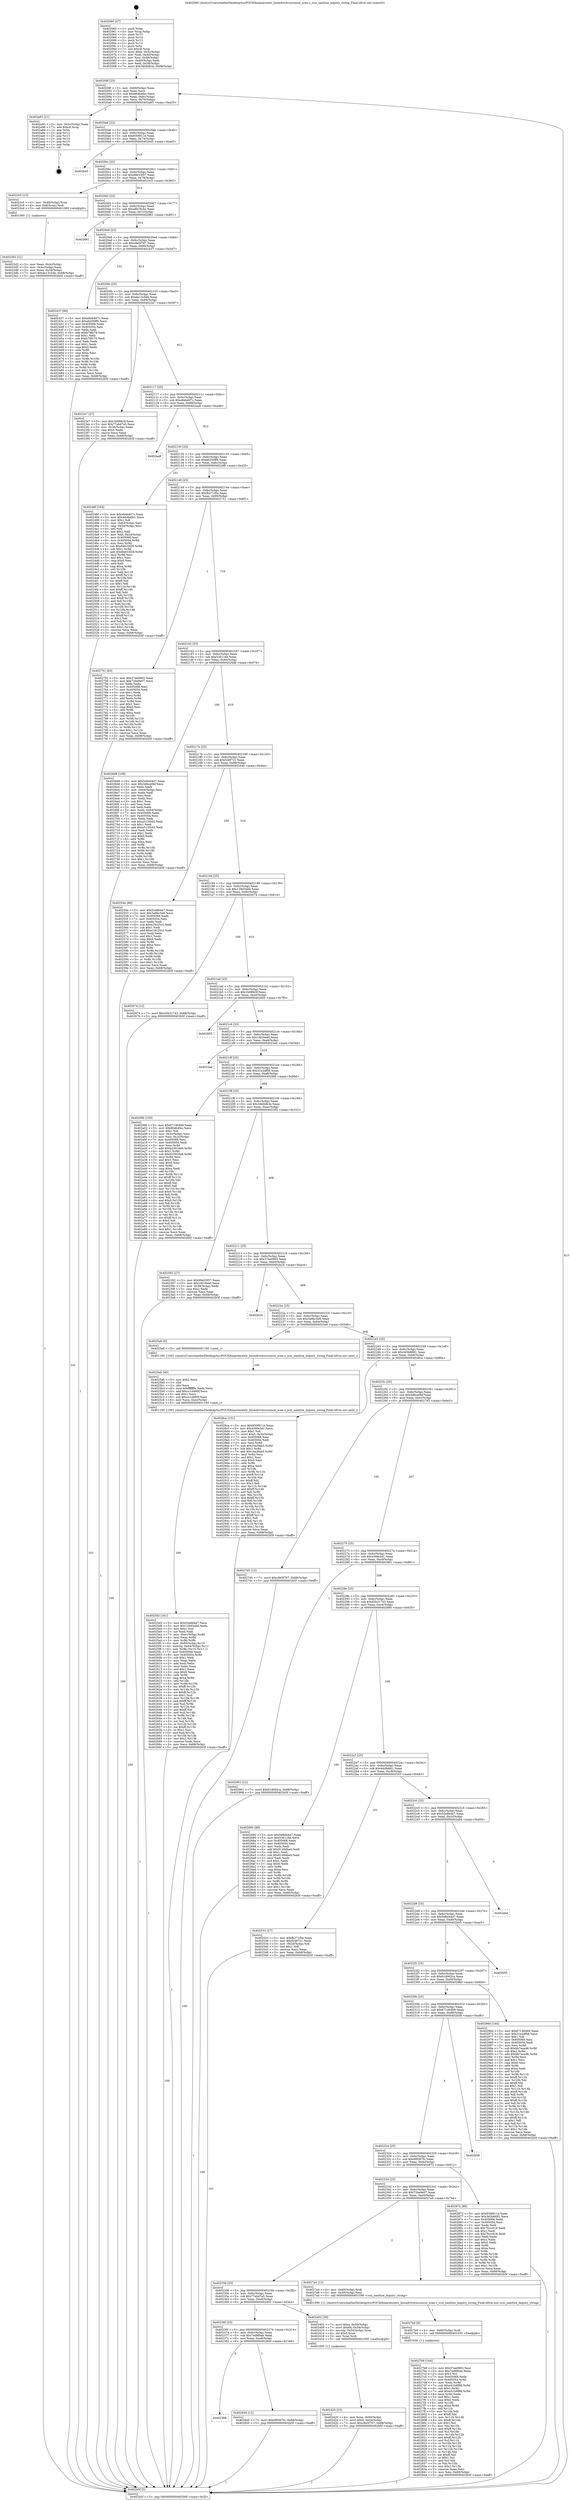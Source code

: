 digraph "0x402060" {
  label = "0x402060 (/mnt/c/Users/mathe/Desktop/tcc/POCII/binaries/extr_linuxdriversscsiscsi_scan.c_scsi_sanitize_inquiry_string_Final-ollvm.out::main(0))"
  labelloc = "t"
  node[shape=record]

  Entry [label="",width=0.3,height=0.3,shape=circle,fillcolor=black,style=filled]
  "0x40208f" [label="{
     0x40208f [23]\l
     | [instrs]\l
     &nbsp;&nbsp;0x40208f \<+3\>: mov -0x68(%rbp),%eax\l
     &nbsp;&nbsp;0x402092 \<+2\>: mov %eax,%ecx\l
     &nbsp;&nbsp;0x402094 \<+6\>: sub $0x864b4fec,%ecx\l
     &nbsp;&nbsp;0x40209a \<+3\>: mov %eax,-0x6c(%rbp)\l
     &nbsp;&nbsp;0x40209d \<+3\>: mov %ecx,-0x70(%rbp)\l
     &nbsp;&nbsp;0x4020a0 \<+6\>: je 0000000000402a93 \<main+0xa33\>\l
  }"]
  "0x402a93" [label="{
     0x402a93 [21]\l
     | [instrs]\l
     &nbsp;&nbsp;0x402a93 \<+3\>: mov -0x2c(%rbp),%eax\l
     &nbsp;&nbsp;0x402a96 \<+7\>: add $0xc8,%rsp\l
     &nbsp;&nbsp;0x402a9d \<+1\>: pop %rbx\l
     &nbsp;&nbsp;0x402a9e \<+2\>: pop %r12\l
     &nbsp;&nbsp;0x402aa0 \<+2\>: pop %r13\l
     &nbsp;&nbsp;0x402aa2 \<+2\>: pop %r14\l
     &nbsp;&nbsp;0x402aa4 \<+2\>: pop %r15\l
     &nbsp;&nbsp;0x402aa6 \<+1\>: pop %rbp\l
     &nbsp;&nbsp;0x402aa7 \<+1\>: ret\l
  }"]
  "0x4020a6" [label="{
     0x4020a6 [22]\l
     | [instrs]\l
     &nbsp;&nbsp;0x4020a6 \<+5\>: jmp 00000000004020ab \<main+0x4b\>\l
     &nbsp;&nbsp;0x4020ab \<+3\>: mov -0x6c(%rbp),%eax\l
     &nbsp;&nbsp;0x4020ae \<+5\>: sub $0x930f911e,%eax\l
     &nbsp;&nbsp;0x4020b3 \<+3\>: mov %eax,-0x74(%rbp)\l
     &nbsp;&nbsp;0x4020b6 \<+6\>: je 0000000000402b45 \<main+0xae5\>\l
  }"]
  Exit [label="",width=0.3,height=0.3,shape=circle,fillcolor=black,style=filled,peripheries=2]
  "0x402b45" [label="{
     0x402b45\l
  }", style=dashed]
  "0x4020bc" [label="{
     0x4020bc [22]\l
     | [instrs]\l
     &nbsp;&nbsp;0x4020bc \<+5\>: jmp 00000000004020c1 \<main+0x61\>\l
     &nbsp;&nbsp;0x4020c1 \<+3\>: mov -0x6c(%rbp),%eax\l
     &nbsp;&nbsp;0x4020c4 \<+5\>: sub $0x99e53f37,%eax\l
     &nbsp;&nbsp;0x4020c9 \<+3\>: mov %eax,-0x78(%rbp)\l
     &nbsp;&nbsp;0x4020cc \<+6\>: je 00000000004023c5 \<main+0x365\>\l
  }"]
  "0x402388" [label="{
     0x402388\l
  }", style=dashed]
  "0x4023c5" [label="{
     0x4023c5 [13]\l
     | [instrs]\l
     &nbsp;&nbsp;0x4023c5 \<+4\>: mov -0x48(%rbp),%rax\l
     &nbsp;&nbsp;0x4023c9 \<+4\>: mov 0x8(%rax),%rdi\l
     &nbsp;&nbsp;0x4023cd \<+5\>: call 0000000000401060 \<atoi@plt\>\l
     | [calls]\l
     &nbsp;&nbsp;0x401060 \{1\} (unknown)\l
  }"]
  "0x4020d2" [label="{
     0x4020d2 [22]\l
     | [instrs]\l
     &nbsp;&nbsp;0x4020d2 \<+5\>: jmp 00000000004020d7 \<main+0x77\>\l
     &nbsp;&nbsp;0x4020d7 \<+3\>: mov -0x6c(%rbp),%eax\l
     &nbsp;&nbsp;0x4020da \<+5\>: sub $0xa8b76cbc,%eax\l
     &nbsp;&nbsp;0x4020df \<+3\>: mov %eax,-0x7c(%rbp)\l
     &nbsp;&nbsp;0x4020e2 \<+6\>: je 0000000000402861 \<main+0x801\>\l
  }"]
  "0x402849" [label="{
     0x402849 [12]\l
     | [instrs]\l
     &nbsp;&nbsp;0x402849 \<+7\>: movl $0x6f9367fc,-0x68(%rbp)\l
     &nbsp;&nbsp;0x402850 \<+5\>: jmp 0000000000402b5f \<main+0xaff\>\l
  }"]
  "0x402861" [label="{
     0x402861\l
  }", style=dashed]
  "0x4020e8" [label="{
     0x4020e8 [22]\l
     | [instrs]\l
     &nbsp;&nbsp;0x4020e8 \<+5\>: jmp 00000000004020ed \<main+0x8d\>\l
     &nbsp;&nbsp;0x4020ed \<+3\>: mov -0x6c(%rbp),%eax\l
     &nbsp;&nbsp;0x4020f0 \<+5\>: sub $0xc8e5f767,%eax\l
     &nbsp;&nbsp;0x4020f5 \<+3\>: mov %eax,-0x80(%rbp)\l
     &nbsp;&nbsp;0x4020f8 \<+6\>: je 0000000000402437 \<main+0x3d7\>\l
  }"]
  "0x4027b9" [label="{
     0x4027b9 [144]\l
     | [instrs]\l
     &nbsp;&nbsp;0x4027b9 \<+5\>: mov $0x37ee0893,%esi\l
     &nbsp;&nbsp;0x4027be \<+5\>: mov $0x7ed8f0ab,%eax\l
     &nbsp;&nbsp;0x4027c3 \<+2\>: mov $0x1,%cl\l
     &nbsp;&nbsp;0x4027c5 \<+7\>: mov 0x405068,%edx\l
     &nbsp;&nbsp;0x4027cc \<+8\>: mov 0x405054,%r8d\l
     &nbsp;&nbsp;0x4027d4 \<+3\>: mov %edx,%r9d\l
     &nbsp;&nbsp;0x4027d7 \<+7\>: sub $0xe51b8f98,%r9d\l
     &nbsp;&nbsp;0x4027de \<+4\>: sub $0x1,%r9d\l
     &nbsp;&nbsp;0x4027e2 \<+7\>: add $0xe51b8f98,%r9d\l
     &nbsp;&nbsp;0x4027e9 \<+4\>: imul %r9d,%edx\l
     &nbsp;&nbsp;0x4027ed \<+3\>: and $0x1,%edx\l
     &nbsp;&nbsp;0x4027f0 \<+3\>: cmp $0x0,%edx\l
     &nbsp;&nbsp;0x4027f3 \<+4\>: sete %r10b\l
     &nbsp;&nbsp;0x4027f7 \<+4\>: cmp $0xa,%r8d\l
     &nbsp;&nbsp;0x4027fb \<+4\>: setl %r11b\l
     &nbsp;&nbsp;0x4027ff \<+3\>: mov %r10b,%bl\l
     &nbsp;&nbsp;0x402802 \<+3\>: xor $0xff,%bl\l
     &nbsp;&nbsp;0x402805 \<+3\>: mov %r11b,%r14b\l
     &nbsp;&nbsp;0x402808 \<+4\>: xor $0xff,%r14b\l
     &nbsp;&nbsp;0x40280c \<+3\>: xor $0x1,%cl\l
     &nbsp;&nbsp;0x40280f \<+3\>: mov %bl,%r15b\l
     &nbsp;&nbsp;0x402812 \<+4\>: and $0xff,%r15b\l
     &nbsp;&nbsp;0x402816 \<+3\>: and %cl,%r10b\l
     &nbsp;&nbsp;0x402819 \<+3\>: mov %r14b,%r12b\l
     &nbsp;&nbsp;0x40281c \<+4\>: and $0xff,%r12b\l
     &nbsp;&nbsp;0x402820 \<+3\>: and %cl,%r11b\l
     &nbsp;&nbsp;0x402823 \<+3\>: or %r10b,%r15b\l
     &nbsp;&nbsp;0x402826 \<+3\>: or %r11b,%r12b\l
     &nbsp;&nbsp;0x402829 \<+3\>: xor %r12b,%r15b\l
     &nbsp;&nbsp;0x40282c \<+3\>: or %r14b,%bl\l
     &nbsp;&nbsp;0x40282f \<+3\>: xor $0xff,%bl\l
     &nbsp;&nbsp;0x402832 \<+3\>: or $0x1,%cl\l
     &nbsp;&nbsp;0x402835 \<+2\>: and %cl,%bl\l
     &nbsp;&nbsp;0x402837 \<+3\>: or %bl,%r15b\l
     &nbsp;&nbsp;0x40283a \<+4\>: test $0x1,%r15b\l
     &nbsp;&nbsp;0x40283e \<+3\>: cmovne %eax,%esi\l
     &nbsp;&nbsp;0x402841 \<+3\>: mov %esi,-0x68(%rbp)\l
     &nbsp;&nbsp;0x402844 \<+5\>: jmp 0000000000402b5f \<main+0xaff\>\l
  }"]
  "0x402437" [label="{
     0x402437 [88]\l
     | [instrs]\l
     &nbsp;&nbsp;0x402437 \<+5\>: mov $0xe6eb407c,%eax\l
     &nbsp;&nbsp;0x40243c \<+5\>: mov $0xeb200ff4,%ecx\l
     &nbsp;&nbsp;0x402441 \<+7\>: mov 0x405068,%edx\l
     &nbsp;&nbsp;0x402448 \<+7\>: mov 0x405054,%esi\l
     &nbsp;&nbsp;0x40244f \<+2\>: mov %edx,%edi\l
     &nbsp;&nbsp;0x402451 \<+6\>: add $0xb78fc78,%edi\l
     &nbsp;&nbsp;0x402457 \<+3\>: sub $0x1,%edi\l
     &nbsp;&nbsp;0x40245a \<+6\>: sub $0xb78fc78,%edi\l
     &nbsp;&nbsp;0x402460 \<+3\>: imul %edi,%edx\l
     &nbsp;&nbsp;0x402463 \<+3\>: and $0x1,%edx\l
     &nbsp;&nbsp;0x402466 \<+3\>: cmp $0x0,%edx\l
     &nbsp;&nbsp;0x402469 \<+4\>: sete %r8b\l
     &nbsp;&nbsp;0x40246d \<+3\>: cmp $0xa,%esi\l
     &nbsp;&nbsp;0x402470 \<+4\>: setl %r9b\l
     &nbsp;&nbsp;0x402474 \<+3\>: mov %r8b,%r10b\l
     &nbsp;&nbsp;0x402477 \<+3\>: and %r9b,%r10b\l
     &nbsp;&nbsp;0x40247a \<+3\>: xor %r9b,%r8b\l
     &nbsp;&nbsp;0x40247d \<+3\>: or %r8b,%r10b\l
     &nbsp;&nbsp;0x402480 \<+4\>: test $0x1,%r10b\l
     &nbsp;&nbsp;0x402484 \<+3\>: cmovne %ecx,%eax\l
     &nbsp;&nbsp;0x402487 \<+3\>: mov %eax,-0x68(%rbp)\l
     &nbsp;&nbsp;0x40248a \<+5\>: jmp 0000000000402b5f \<main+0xaff\>\l
  }"]
  "0x4020fe" [label="{
     0x4020fe [25]\l
     | [instrs]\l
     &nbsp;&nbsp;0x4020fe \<+5\>: jmp 0000000000402103 \<main+0xa3\>\l
     &nbsp;&nbsp;0x402103 \<+3\>: mov -0x6c(%rbp),%eax\l
     &nbsp;&nbsp;0x402106 \<+5\>: sub $0xda13c54b,%eax\l
     &nbsp;&nbsp;0x40210b \<+6\>: mov %eax,-0x84(%rbp)\l
     &nbsp;&nbsp;0x402111 \<+6\>: je 00000000004023e7 \<main+0x387\>\l
  }"]
  "0x4027b0" [label="{
     0x4027b0 [9]\l
     | [instrs]\l
     &nbsp;&nbsp;0x4027b0 \<+4\>: mov -0x60(%rbp),%rdi\l
     &nbsp;&nbsp;0x4027b4 \<+5\>: call 0000000000401030 \<free@plt\>\l
     | [calls]\l
     &nbsp;&nbsp;0x401030 \{1\} (unknown)\l
  }"]
  "0x4023e7" [label="{
     0x4023e7 [27]\l
     | [instrs]\l
     &nbsp;&nbsp;0x4023e7 \<+5\>: mov $0x1b08fe3f,%eax\l
     &nbsp;&nbsp;0x4023ec \<+5\>: mov $0x77abd7a5,%ecx\l
     &nbsp;&nbsp;0x4023f1 \<+3\>: mov -0x34(%rbp),%edx\l
     &nbsp;&nbsp;0x4023f4 \<+3\>: cmp $0x0,%edx\l
     &nbsp;&nbsp;0x4023f7 \<+3\>: cmove %ecx,%eax\l
     &nbsp;&nbsp;0x4023fa \<+3\>: mov %eax,-0x68(%rbp)\l
     &nbsp;&nbsp;0x4023fd \<+5\>: jmp 0000000000402b5f \<main+0xaff\>\l
  }"]
  "0x402117" [label="{
     0x402117 [25]\l
     | [instrs]\l
     &nbsp;&nbsp;0x402117 \<+5\>: jmp 000000000040211c \<main+0xbc\>\l
     &nbsp;&nbsp;0x40211c \<+3\>: mov -0x6c(%rbp),%eax\l
     &nbsp;&nbsp;0x40211f \<+5\>: sub $0xe6eb407c,%eax\l
     &nbsp;&nbsp;0x402124 \<+6\>: mov %eax,-0x88(%rbp)\l
     &nbsp;&nbsp;0x40212a \<+6\>: je 0000000000402aa8 \<main+0xa48\>\l
  }"]
  "0x4025d3" [label="{
     0x4025d3 [161]\l
     | [instrs]\l
     &nbsp;&nbsp;0x4025d3 \<+5\>: mov $0x52e8b4a7,%ecx\l
     &nbsp;&nbsp;0x4025d8 \<+5\>: mov $0x129d3ddd,%edx\l
     &nbsp;&nbsp;0x4025dd \<+3\>: mov $0x1,%sil\l
     &nbsp;&nbsp;0x4025e0 \<+2\>: xor %edi,%edi\l
     &nbsp;&nbsp;0x4025e2 \<+7\>: mov -0xec(%rbp),%r8d\l
     &nbsp;&nbsp;0x4025e9 \<+4\>: imul %eax,%r8d\l
     &nbsp;&nbsp;0x4025ed \<+3\>: mov %r8b,%r9b\l
     &nbsp;&nbsp;0x4025f0 \<+4\>: mov -0x60(%rbp),%r10\l
     &nbsp;&nbsp;0x4025f4 \<+4\>: movslq -0x64(%rbp),%r11\l
     &nbsp;&nbsp;0x4025f8 \<+4\>: mov %r9b,(%r10,%r11,1)\l
     &nbsp;&nbsp;0x4025fc \<+7\>: mov 0x405068,%eax\l
     &nbsp;&nbsp;0x402603 \<+8\>: mov 0x405054,%r8d\l
     &nbsp;&nbsp;0x40260b \<+3\>: sub $0x1,%edi\l
     &nbsp;&nbsp;0x40260e \<+2\>: mov %eax,%ebx\l
     &nbsp;&nbsp;0x402610 \<+2\>: add %edi,%ebx\l
     &nbsp;&nbsp;0x402612 \<+3\>: imul %ebx,%eax\l
     &nbsp;&nbsp;0x402615 \<+3\>: and $0x1,%eax\l
     &nbsp;&nbsp;0x402618 \<+3\>: cmp $0x0,%eax\l
     &nbsp;&nbsp;0x40261b \<+4\>: sete %r9b\l
     &nbsp;&nbsp;0x40261f \<+4\>: cmp $0xa,%r8d\l
     &nbsp;&nbsp;0x402623 \<+4\>: setl %r14b\l
     &nbsp;&nbsp;0x402627 \<+3\>: mov %r9b,%r15b\l
     &nbsp;&nbsp;0x40262a \<+4\>: xor $0xff,%r15b\l
     &nbsp;&nbsp;0x40262e \<+3\>: mov %r14b,%r12b\l
     &nbsp;&nbsp;0x402631 \<+4\>: xor $0xff,%r12b\l
     &nbsp;&nbsp;0x402635 \<+4\>: xor $0x1,%sil\l
     &nbsp;&nbsp;0x402639 \<+3\>: mov %r15b,%r13b\l
     &nbsp;&nbsp;0x40263c \<+4\>: and $0xff,%r13b\l
     &nbsp;&nbsp;0x402640 \<+3\>: and %sil,%r9b\l
     &nbsp;&nbsp;0x402643 \<+3\>: mov %r12b,%al\l
     &nbsp;&nbsp;0x402646 \<+2\>: and $0xff,%al\l
     &nbsp;&nbsp;0x402648 \<+3\>: and %sil,%r14b\l
     &nbsp;&nbsp;0x40264b \<+3\>: or %r9b,%r13b\l
     &nbsp;&nbsp;0x40264e \<+3\>: or %r14b,%al\l
     &nbsp;&nbsp;0x402651 \<+3\>: xor %al,%r13b\l
     &nbsp;&nbsp;0x402654 \<+3\>: or %r12b,%r15b\l
     &nbsp;&nbsp;0x402657 \<+4\>: xor $0xff,%r15b\l
     &nbsp;&nbsp;0x40265b \<+4\>: or $0x1,%sil\l
     &nbsp;&nbsp;0x40265f \<+3\>: and %sil,%r15b\l
     &nbsp;&nbsp;0x402662 \<+3\>: or %r15b,%r13b\l
     &nbsp;&nbsp;0x402665 \<+4\>: test $0x1,%r13b\l
     &nbsp;&nbsp;0x402669 \<+3\>: cmovne %edx,%ecx\l
     &nbsp;&nbsp;0x40266c \<+3\>: mov %ecx,-0x68(%rbp)\l
     &nbsp;&nbsp;0x40266f \<+5\>: jmp 0000000000402b5f \<main+0xaff\>\l
  }"]
  "0x402aa8" [label="{
     0x402aa8\l
  }", style=dashed]
  "0x402130" [label="{
     0x402130 [25]\l
     | [instrs]\l
     &nbsp;&nbsp;0x402130 \<+5\>: jmp 0000000000402135 \<main+0xd5\>\l
     &nbsp;&nbsp;0x402135 \<+3\>: mov -0x6c(%rbp),%eax\l
     &nbsp;&nbsp;0x402138 \<+5\>: sub $0xeb200ff4,%eax\l
     &nbsp;&nbsp;0x40213d \<+6\>: mov %eax,-0x8c(%rbp)\l
     &nbsp;&nbsp;0x402143 \<+6\>: je 000000000040248f \<main+0x42f\>\l
  }"]
  "0x4025ab" [label="{
     0x4025ab [40]\l
     | [instrs]\l
     &nbsp;&nbsp;0x4025ab \<+5\>: mov $0x2,%ecx\l
     &nbsp;&nbsp;0x4025b0 \<+1\>: cltd\l
     &nbsp;&nbsp;0x4025b1 \<+2\>: idiv %ecx\l
     &nbsp;&nbsp;0x4025b3 \<+6\>: imul $0xfffffffe,%edx,%ecx\l
     &nbsp;&nbsp;0x4025b9 \<+6\>: add $0xcc1d490f,%ecx\l
     &nbsp;&nbsp;0x4025bf \<+3\>: add $0x1,%ecx\l
     &nbsp;&nbsp;0x4025c2 \<+6\>: sub $0xcc1d490f,%ecx\l
     &nbsp;&nbsp;0x4025c8 \<+6\>: mov %ecx,-0xec(%rbp)\l
     &nbsp;&nbsp;0x4025ce \<+5\>: call 0000000000401160 \<next_i\>\l
     | [calls]\l
     &nbsp;&nbsp;0x401160 \{100\} (/mnt/c/Users/mathe/Desktop/tcc/POCII/binaries/extr_linuxdriversscsiscsi_scan.c_scsi_sanitize_inquiry_string_Final-ollvm.out::next_i)\l
  }"]
  "0x40248f" [label="{
     0x40248f [164]\l
     | [instrs]\l
     &nbsp;&nbsp;0x40248f \<+5\>: mov $0xe6eb407c,%eax\l
     &nbsp;&nbsp;0x402494 \<+5\>: mov $0x4dc8abb1,%ecx\l
     &nbsp;&nbsp;0x402499 \<+2\>: mov $0x1,%dl\l
     &nbsp;&nbsp;0x40249b \<+3\>: mov -0x64(%rbp),%esi\l
     &nbsp;&nbsp;0x40249e \<+3\>: cmp -0x54(%rbp),%esi\l
     &nbsp;&nbsp;0x4024a1 \<+4\>: setl %dil\l
     &nbsp;&nbsp;0x4024a5 \<+4\>: and $0x1,%dil\l
     &nbsp;&nbsp;0x4024a9 \<+4\>: mov %dil,-0x2d(%rbp)\l
     &nbsp;&nbsp;0x4024ad \<+7\>: mov 0x405068,%esi\l
     &nbsp;&nbsp;0x4024b4 \<+8\>: mov 0x405054,%r8d\l
     &nbsp;&nbsp;0x4024bc \<+3\>: mov %esi,%r9d\l
     &nbsp;&nbsp;0x4024bf \<+7\>: sub $0x84633f28,%r9d\l
     &nbsp;&nbsp;0x4024c6 \<+4\>: sub $0x1,%r9d\l
     &nbsp;&nbsp;0x4024ca \<+7\>: add $0x84633f28,%r9d\l
     &nbsp;&nbsp;0x4024d1 \<+4\>: imul %r9d,%esi\l
     &nbsp;&nbsp;0x4024d5 \<+3\>: and $0x1,%esi\l
     &nbsp;&nbsp;0x4024d8 \<+3\>: cmp $0x0,%esi\l
     &nbsp;&nbsp;0x4024db \<+4\>: sete %dil\l
     &nbsp;&nbsp;0x4024df \<+4\>: cmp $0xa,%r8d\l
     &nbsp;&nbsp;0x4024e3 \<+4\>: setl %r10b\l
     &nbsp;&nbsp;0x4024e7 \<+3\>: mov %dil,%r11b\l
     &nbsp;&nbsp;0x4024ea \<+4\>: xor $0xff,%r11b\l
     &nbsp;&nbsp;0x4024ee \<+3\>: mov %r10b,%bl\l
     &nbsp;&nbsp;0x4024f1 \<+3\>: xor $0xff,%bl\l
     &nbsp;&nbsp;0x4024f4 \<+3\>: xor $0x1,%dl\l
     &nbsp;&nbsp;0x4024f7 \<+3\>: mov %r11b,%r14b\l
     &nbsp;&nbsp;0x4024fa \<+4\>: and $0xff,%r14b\l
     &nbsp;&nbsp;0x4024fe \<+3\>: and %dl,%dil\l
     &nbsp;&nbsp;0x402501 \<+3\>: mov %bl,%r15b\l
     &nbsp;&nbsp;0x402504 \<+4\>: and $0xff,%r15b\l
     &nbsp;&nbsp;0x402508 \<+3\>: and %dl,%r10b\l
     &nbsp;&nbsp;0x40250b \<+3\>: or %dil,%r14b\l
     &nbsp;&nbsp;0x40250e \<+3\>: or %r10b,%r15b\l
     &nbsp;&nbsp;0x402511 \<+3\>: xor %r15b,%r14b\l
     &nbsp;&nbsp;0x402514 \<+3\>: or %bl,%r11b\l
     &nbsp;&nbsp;0x402517 \<+4\>: xor $0xff,%r11b\l
     &nbsp;&nbsp;0x40251b \<+3\>: or $0x1,%dl\l
     &nbsp;&nbsp;0x40251e \<+3\>: and %dl,%r11b\l
     &nbsp;&nbsp;0x402521 \<+3\>: or %r11b,%r14b\l
     &nbsp;&nbsp;0x402524 \<+4\>: test $0x1,%r14b\l
     &nbsp;&nbsp;0x402528 \<+3\>: cmovne %ecx,%eax\l
     &nbsp;&nbsp;0x40252b \<+3\>: mov %eax,-0x68(%rbp)\l
     &nbsp;&nbsp;0x40252e \<+5\>: jmp 0000000000402b5f \<main+0xaff\>\l
  }"]
  "0x402149" [label="{
     0x402149 [25]\l
     | [instrs]\l
     &nbsp;&nbsp;0x402149 \<+5\>: jmp 000000000040214e \<main+0xee\>\l
     &nbsp;&nbsp;0x40214e \<+3\>: mov -0x6c(%rbp),%eax\l
     &nbsp;&nbsp;0x402151 \<+5\>: sub $0xfb271f5e,%eax\l
     &nbsp;&nbsp;0x402156 \<+6\>: mov %eax,-0x90(%rbp)\l
     &nbsp;&nbsp;0x40215c \<+6\>: je 0000000000402751 \<main+0x6f1\>\l
  }"]
  "0x402420" [label="{
     0x402420 [23]\l
     | [instrs]\l
     &nbsp;&nbsp;0x402420 \<+4\>: mov %rax,-0x60(%rbp)\l
     &nbsp;&nbsp;0x402424 \<+7\>: movl $0x0,-0x64(%rbp)\l
     &nbsp;&nbsp;0x40242b \<+7\>: movl $0xc8e5f767,-0x68(%rbp)\l
     &nbsp;&nbsp;0x402432 \<+5\>: jmp 0000000000402b5f \<main+0xaff\>\l
  }"]
  "0x402751" [label="{
     0x402751 [83]\l
     | [instrs]\l
     &nbsp;&nbsp;0x402751 \<+5\>: mov $0x37ee0893,%eax\l
     &nbsp;&nbsp;0x402756 \<+5\>: mov $0x72be9e07,%ecx\l
     &nbsp;&nbsp;0x40275b \<+2\>: xor %edx,%edx\l
     &nbsp;&nbsp;0x40275d \<+7\>: mov 0x405068,%esi\l
     &nbsp;&nbsp;0x402764 \<+7\>: mov 0x405054,%edi\l
     &nbsp;&nbsp;0x40276b \<+3\>: sub $0x1,%edx\l
     &nbsp;&nbsp;0x40276e \<+3\>: mov %esi,%r8d\l
     &nbsp;&nbsp;0x402771 \<+3\>: add %edx,%r8d\l
     &nbsp;&nbsp;0x402774 \<+4\>: imul %r8d,%esi\l
     &nbsp;&nbsp;0x402778 \<+3\>: and $0x1,%esi\l
     &nbsp;&nbsp;0x40277b \<+3\>: cmp $0x0,%esi\l
     &nbsp;&nbsp;0x40277e \<+4\>: sete %r9b\l
     &nbsp;&nbsp;0x402782 \<+3\>: cmp $0xa,%edi\l
     &nbsp;&nbsp;0x402785 \<+4\>: setl %r10b\l
     &nbsp;&nbsp;0x402789 \<+3\>: mov %r9b,%r11b\l
     &nbsp;&nbsp;0x40278c \<+3\>: and %r10b,%r11b\l
     &nbsp;&nbsp;0x40278f \<+3\>: xor %r10b,%r9b\l
     &nbsp;&nbsp;0x402792 \<+3\>: or %r9b,%r11b\l
     &nbsp;&nbsp;0x402795 \<+4\>: test $0x1,%r11b\l
     &nbsp;&nbsp;0x402799 \<+3\>: cmovne %ecx,%eax\l
     &nbsp;&nbsp;0x40279c \<+3\>: mov %eax,-0x68(%rbp)\l
     &nbsp;&nbsp;0x40279f \<+5\>: jmp 0000000000402b5f \<main+0xaff\>\l
  }"]
  "0x402162" [label="{
     0x402162 [25]\l
     | [instrs]\l
     &nbsp;&nbsp;0x402162 \<+5\>: jmp 0000000000402167 \<main+0x107\>\l
     &nbsp;&nbsp;0x402167 \<+3\>: mov -0x6c(%rbp),%eax\l
     &nbsp;&nbsp;0x40216a \<+5\>: sub $0x536124e,%eax\l
     &nbsp;&nbsp;0x40216f \<+6\>: mov %eax,-0x94(%rbp)\l
     &nbsp;&nbsp;0x402175 \<+6\>: je 00000000004026d8 \<main+0x678\>\l
  }"]
  "0x40236f" [label="{
     0x40236f [25]\l
     | [instrs]\l
     &nbsp;&nbsp;0x40236f \<+5\>: jmp 0000000000402374 \<main+0x314\>\l
     &nbsp;&nbsp;0x402374 \<+3\>: mov -0x6c(%rbp),%eax\l
     &nbsp;&nbsp;0x402377 \<+5\>: sub $0x7ed8f0ab,%eax\l
     &nbsp;&nbsp;0x40237c \<+6\>: mov %eax,-0xe8(%rbp)\l
     &nbsp;&nbsp;0x402382 \<+6\>: je 0000000000402849 \<main+0x7e9\>\l
  }"]
  "0x4026d8" [label="{
     0x4026d8 [109]\l
     | [instrs]\l
     &nbsp;&nbsp;0x4026d8 \<+5\>: mov $0x5e8d44d7,%eax\l
     &nbsp;&nbsp;0x4026dd \<+5\>: mov $0x3d6ce0bf,%ecx\l
     &nbsp;&nbsp;0x4026e2 \<+2\>: xor %edx,%edx\l
     &nbsp;&nbsp;0x4026e4 \<+3\>: mov -0x64(%rbp),%esi\l
     &nbsp;&nbsp;0x4026e7 \<+2\>: mov %edx,%edi\l
     &nbsp;&nbsp;0x4026e9 \<+2\>: sub %esi,%edi\l
     &nbsp;&nbsp;0x4026eb \<+2\>: mov %edx,%esi\l
     &nbsp;&nbsp;0x4026ed \<+3\>: sub $0x1,%esi\l
     &nbsp;&nbsp;0x4026f0 \<+2\>: add %esi,%edi\l
     &nbsp;&nbsp;0x4026f2 \<+2\>: sub %edi,%edx\l
     &nbsp;&nbsp;0x4026f4 \<+3\>: mov %edx,-0x64(%rbp)\l
     &nbsp;&nbsp;0x4026f7 \<+7\>: mov 0x405068,%edx\l
     &nbsp;&nbsp;0x4026fe \<+7\>: mov 0x405054,%esi\l
     &nbsp;&nbsp;0x402705 \<+2\>: mov %edx,%edi\l
     &nbsp;&nbsp;0x402707 \<+6\>: sub $0xa512f445,%edi\l
     &nbsp;&nbsp;0x40270d \<+3\>: sub $0x1,%edi\l
     &nbsp;&nbsp;0x402710 \<+6\>: add $0xa512f445,%edi\l
     &nbsp;&nbsp;0x402716 \<+3\>: imul %edi,%edx\l
     &nbsp;&nbsp;0x402719 \<+3\>: and $0x1,%edx\l
     &nbsp;&nbsp;0x40271c \<+3\>: cmp $0x0,%edx\l
     &nbsp;&nbsp;0x40271f \<+4\>: sete %r8b\l
     &nbsp;&nbsp;0x402723 \<+3\>: cmp $0xa,%esi\l
     &nbsp;&nbsp;0x402726 \<+4\>: setl %r9b\l
     &nbsp;&nbsp;0x40272a \<+3\>: mov %r8b,%r10b\l
     &nbsp;&nbsp;0x40272d \<+3\>: and %r9b,%r10b\l
     &nbsp;&nbsp;0x402730 \<+3\>: xor %r9b,%r8b\l
     &nbsp;&nbsp;0x402733 \<+3\>: or %r8b,%r10b\l
     &nbsp;&nbsp;0x402736 \<+4\>: test $0x1,%r10b\l
     &nbsp;&nbsp;0x40273a \<+3\>: cmovne %ecx,%eax\l
     &nbsp;&nbsp;0x40273d \<+3\>: mov %eax,-0x68(%rbp)\l
     &nbsp;&nbsp;0x402740 \<+5\>: jmp 0000000000402b5f \<main+0xaff\>\l
  }"]
  "0x40217b" [label="{
     0x40217b [25]\l
     | [instrs]\l
     &nbsp;&nbsp;0x40217b \<+5\>: jmp 0000000000402180 \<main+0x120\>\l
     &nbsp;&nbsp;0x402180 \<+3\>: mov -0x6c(%rbp),%eax\l
     &nbsp;&nbsp;0x402183 \<+5\>: sub $0xf248721,%eax\l
     &nbsp;&nbsp;0x402188 \<+6\>: mov %eax,-0x98(%rbp)\l
     &nbsp;&nbsp;0x40218e \<+6\>: je 000000000040254e \<main+0x4ee\>\l
  }"]
  "0x402402" [label="{
     0x402402 [30]\l
     | [instrs]\l
     &nbsp;&nbsp;0x402402 \<+7\>: movl $0xa,-0x50(%rbp)\l
     &nbsp;&nbsp;0x402409 \<+7\>: movl $0x64,-0x54(%rbp)\l
     &nbsp;&nbsp;0x402410 \<+4\>: movslq -0x54(%rbp),%rax\l
     &nbsp;&nbsp;0x402414 \<+4\>: shl $0x0,%rax\l
     &nbsp;&nbsp;0x402418 \<+3\>: mov %rax,%rdi\l
     &nbsp;&nbsp;0x40241b \<+5\>: call 0000000000401050 \<malloc@plt\>\l
     | [calls]\l
     &nbsp;&nbsp;0x401050 \{1\} (unknown)\l
  }"]
  "0x40254e" [label="{
     0x40254e [88]\l
     | [instrs]\l
     &nbsp;&nbsp;0x40254e \<+5\>: mov $0x52e8b4a7,%eax\l
     &nbsp;&nbsp;0x402553 \<+5\>: mov $0x3a9bc5e8,%ecx\l
     &nbsp;&nbsp;0x402558 \<+7\>: mov 0x405068,%edx\l
     &nbsp;&nbsp;0x40255f \<+7\>: mov 0x405054,%esi\l
     &nbsp;&nbsp;0x402566 \<+2\>: mov %edx,%edi\l
     &nbsp;&nbsp;0x402568 \<+6\>: sub $0xe19c25c3,%edi\l
     &nbsp;&nbsp;0x40256e \<+3\>: sub $0x1,%edi\l
     &nbsp;&nbsp;0x402571 \<+6\>: add $0xe19c25c3,%edi\l
     &nbsp;&nbsp;0x402577 \<+3\>: imul %edi,%edx\l
     &nbsp;&nbsp;0x40257a \<+3\>: and $0x1,%edx\l
     &nbsp;&nbsp;0x40257d \<+3\>: cmp $0x0,%edx\l
     &nbsp;&nbsp;0x402580 \<+4\>: sete %r8b\l
     &nbsp;&nbsp;0x402584 \<+3\>: cmp $0xa,%esi\l
     &nbsp;&nbsp;0x402587 \<+4\>: setl %r9b\l
     &nbsp;&nbsp;0x40258b \<+3\>: mov %r8b,%r10b\l
     &nbsp;&nbsp;0x40258e \<+3\>: and %r9b,%r10b\l
     &nbsp;&nbsp;0x402591 \<+3\>: xor %r9b,%r8b\l
     &nbsp;&nbsp;0x402594 \<+3\>: or %r8b,%r10b\l
     &nbsp;&nbsp;0x402597 \<+4\>: test $0x1,%r10b\l
     &nbsp;&nbsp;0x40259b \<+3\>: cmovne %ecx,%eax\l
     &nbsp;&nbsp;0x40259e \<+3\>: mov %eax,-0x68(%rbp)\l
     &nbsp;&nbsp;0x4025a1 \<+5\>: jmp 0000000000402b5f \<main+0xaff\>\l
  }"]
  "0x402194" [label="{
     0x402194 [25]\l
     | [instrs]\l
     &nbsp;&nbsp;0x402194 \<+5\>: jmp 0000000000402199 \<main+0x139\>\l
     &nbsp;&nbsp;0x402199 \<+3\>: mov -0x6c(%rbp),%eax\l
     &nbsp;&nbsp;0x40219c \<+5\>: sub $0x129d3ddd,%eax\l
     &nbsp;&nbsp;0x4021a1 \<+6\>: mov %eax,-0x9c(%rbp)\l
     &nbsp;&nbsp;0x4021a7 \<+6\>: je 0000000000402674 \<main+0x614\>\l
  }"]
  "0x402356" [label="{
     0x402356 [25]\l
     | [instrs]\l
     &nbsp;&nbsp;0x402356 \<+5\>: jmp 000000000040235b \<main+0x2fb\>\l
     &nbsp;&nbsp;0x40235b \<+3\>: mov -0x6c(%rbp),%eax\l
     &nbsp;&nbsp;0x40235e \<+5\>: sub $0x77abd7a5,%eax\l
     &nbsp;&nbsp;0x402363 \<+6\>: mov %eax,-0xe4(%rbp)\l
     &nbsp;&nbsp;0x402369 \<+6\>: je 0000000000402402 \<main+0x3a2\>\l
  }"]
  "0x402674" [label="{
     0x402674 [12]\l
     | [instrs]\l
     &nbsp;&nbsp;0x402674 \<+7\>: movl $0x45b31743,-0x68(%rbp)\l
     &nbsp;&nbsp;0x40267b \<+5\>: jmp 0000000000402b5f \<main+0xaff\>\l
  }"]
  "0x4021ad" [label="{
     0x4021ad [25]\l
     | [instrs]\l
     &nbsp;&nbsp;0x4021ad \<+5\>: jmp 00000000004021b2 \<main+0x152\>\l
     &nbsp;&nbsp;0x4021b2 \<+3\>: mov -0x6c(%rbp),%eax\l
     &nbsp;&nbsp;0x4021b5 \<+5\>: sub $0x1b08fe3f,%eax\l
     &nbsp;&nbsp;0x4021ba \<+6\>: mov %eax,-0xa0(%rbp)\l
     &nbsp;&nbsp;0x4021c0 \<+6\>: je 0000000000402855 \<main+0x7f5\>\l
  }"]
  "0x4027a4" [label="{
     0x4027a4 [12]\l
     | [instrs]\l
     &nbsp;&nbsp;0x4027a4 \<+4\>: mov -0x60(%rbp),%rdi\l
     &nbsp;&nbsp;0x4027a8 \<+3\>: mov -0x50(%rbp),%esi\l
     &nbsp;&nbsp;0x4027ab \<+5\>: call 0000000000401590 \<scsi_sanitize_inquiry_string\>\l
     | [calls]\l
     &nbsp;&nbsp;0x401590 \{1\} (/mnt/c/Users/mathe/Desktop/tcc/POCII/binaries/extr_linuxdriversscsiscsi_scan.c_scsi_sanitize_inquiry_string_Final-ollvm.out::scsi_sanitize_inquiry_string)\l
  }"]
  "0x402855" [label="{
     0x402855\l
  }", style=dashed]
  "0x4021c6" [label="{
     0x4021c6 [25]\l
     | [instrs]\l
     &nbsp;&nbsp;0x4021c6 \<+5\>: jmp 00000000004021cb \<main+0x16b\>\l
     &nbsp;&nbsp;0x4021cb \<+3\>: mov -0x6c(%rbp),%eax\l
     &nbsp;&nbsp;0x4021ce \<+5\>: sub $0x1fd16ee0,%eax\l
     &nbsp;&nbsp;0x4021d3 \<+6\>: mov %eax,-0xa4(%rbp)\l
     &nbsp;&nbsp;0x4021d9 \<+6\>: je 00000000004023ad \<main+0x34d\>\l
  }"]
  "0x40233d" [label="{
     0x40233d [25]\l
     | [instrs]\l
     &nbsp;&nbsp;0x40233d \<+5\>: jmp 0000000000402342 \<main+0x2e2\>\l
     &nbsp;&nbsp;0x402342 \<+3\>: mov -0x6c(%rbp),%eax\l
     &nbsp;&nbsp;0x402345 \<+5\>: sub $0x72be9e07,%eax\l
     &nbsp;&nbsp;0x40234a \<+6\>: mov %eax,-0xe0(%rbp)\l
     &nbsp;&nbsp;0x402350 \<+6\>: je 00000000004027a4 \<main+0x744\>\l
  }"]
  "0x4023ad" [label="{
     0x4023ad\l
  }", style=dashed]
  "0x4021df" [label="{
     0x4021df [25]\l
     | [instrs]\l
     &nbsp;&nbsp;0x4021df \<+5\>: jmp 00000000004021e4 \<main+0x184\>\l
     &nbsp;&nbsp;0x4021e4 \<+3\>: mov -0x6c(%rbp),%eax\l
     &nbsp;&nbsp;0x4021e7 \<+5\>: sub $0x31e2df08,%eax\l
     &nbsp;&nbsp;0x4021ec \<+6\>: mov %eax,-0xa8(%rbp)\l
     &nbsp;&nbsp;0x4021f2 \<+6\>: je 00000000004029fd \<main+0x99d\>\l
  }"]
  "0x402872" [label="{
     0x402872 [88]\l
     | [instrs]\l
     &nbsp;&nbsp;0x402872 \<+5\>: mov $0x930f911e,%eax\l
     &nbsp;&nbsp;0x402877 \<+5\>: mov $0x3d3b6681,%ecx\l
     &nbsp;&nbsp;0x40287c \<+7\>: mov 0x405068,%edx\l
     &nbsp;&nbsp;0x402883 \<+7\>: mov 0x405054,%esi\l
     &nbsp;&nbsp;0x40288a \<+2\>: mov %edx,%edi\l
     &nbsp;&nbsp;0x40288c \<+6\>: add $0x7fccc616,%edi\l
     &nbsp;&nbsp;0x402892 \<+3\>: sub $0x1,%edi\l
     &nbsp;&nbsp;0x402895 \<+6\>: sub $0x7fccc616,%edi\l
     &nbsp;&nbsp;0x40289b \<+3\>: imul %edi,%edx\l
     &nbsp;&nbsp;0x40289e \<+3\>: and $0x1,%edx\l
     &nbsp;&nbsp;0x4028a1 \<+3\>: cmp $0x0,%edx\l
     &nbsp;&nbsp;0x4028a4 \<+4\>: sete %r8b\l
     &nbsp;&nbsp;0x4028a8 \<+3\>: cmp $0xa,%esi\l
     &nbsp;&nbsp;0x4028ab \<+4\>: setl %r9b\l
     &nbsp;&nbsp;0x4028af \<+3\>: mov %r8b,%r10b\l
     &nbsp;&nbsp;0x4028b2 \<+3\>: and %r9b,%r10b\l
     &nbsp;&nbsp;0x4028b5 \<+3\>: xor %r9b,%r8b\l
     &nbsp;&nbsp;0x4028b8 \<+3\>: or %r8b,%r10b\l
     &nbsp;&nbsp;0x4028bb \<+4\>: test $0x1,%r10b\l
     &nbsp;&nbsp;0x4028bf \<+3\>: cmovne %ecx,%eax\l
     &nbsp;&nbsp;0x4028c2 \<+3\>: mov %eax,-0x68(%rbp)\l
     &nbsp;&nbsp;0x4028c5 \<+5\>: jmp 0000000000402b5f \<main+0xaff\>\l
  }"]
  "0x4029fd" [label="{
     0x4029fd [150]\l
     | [instrs]\l
     &nbsp;&nbsp;0x4029fd \<+5\>: mov $0x67146469,%eax\l
     &nbsp;&nbsp;0x402a02 \<+5\>: mov $0x864b4fec,%ecx\l
     &nbsp;&nbsp;0x402a07 \<+2\>: mov $0x1,%dl\l
     &nbsp;&nbsp;0x402a09 \<+3\>: mov -0x3c(%rbp),%esi\l
     &nbsp;&nbsp;0x402a0c \<+3\>: mov %esi,-0x2c(%rbp)\l
     &nbsp;&nbsp;0x402a0f \<+7\>: mov 0x405068,%esi\l
     &nbsp;&nbsp;0x402a16 \<+7\>: mov 0x405054,%edi\l
     &nbsp;&nbsp;0x402a1d \<+3\>: mov %esi,%r8d\l
     &nbsp;&nbsp;0x402a20 \<+7\>: add $0xb23018a9,%r8d\l
     &nbsp;&nbsp;0x402a27 \<+4\>: sub $0x1,%r8d\l
     &nbsp;&nbsp;0x402a2b \<+7\>: sub $0xb23018a9,%r8d\l
     &nbsp;&nbsp;0x402a32 \<+4\>: imul %r8d,%esi\l
     &nbsp;&nbsp;0x402a36 \<+3\>: and $0x1,%esi\l
     &nbsp;&nbsp;0x402a39 \<+3\>: cmp $0x0,%esi\l
     &nbsp;&nbsp;0x402a3c \<+4\>: sete %r9b\l
     &nbsp;&nbsp;0x402a40 \<+3\>: cmp $0xa,%edi\l
     &nbsp;&nbsp;0x402a43 \<+4\>: setl %r10b\l
     &nbsp;&nbsp;0x402a47 \<+3\>: mov %r9b,%r11b\l
     &nbsp;&nbsp;0x402a4a \<+4\>: xor $0xff,%r11b\l
     &nbsp;&nbsp;0x402a4e \<+3\>: mov %r10b,%bl\l
     &nbsp;&nbsp;0x402a51 \<+3\>: xor $0xff,%bl\l
     &nbsp;&nbsp;0x402a54 \<+3\>: xor $0x0,%dl\l
     &nbsp;&nbsp;0x402a57 \<+3\>: mov %r11b,%r14b\l
     &nbsp;&nbsp;0x402a5a \<+4\>: and $0x0,%r14b\l
     &nbsp;&nbsp;0x402a5e \<+3\>: and %dl,%r9b\l
     &nbsp;&nbsp;0x402a61 \<+3\>: mov %bl,%r15b\l
     &nbsp;&nbsp;0x402a64 \<+4\>: and $0x0,%r15b\l
     &nbsp;&nbsp;0x402a68 \<+3\>: and %dl,%r10b\l
     &nbsp;&nbsp;0x402a6b \<+3\>: or %r9b,%r14b\l
     &nbsp;&nbsp;0x402a6e \<+3\>: or %r10b,%r15b\l
     &nbsp;&nbsp;0x402a71 \<+3\>: xor %r15b,%r14b\l
     &nbsp;&nbsp;0x402a74 \<+3\>: or %bl,%r11b\l
     &nbsp;&nbsp;0x402a77 \<+4\>: xor $0xff,%r11b\l
     &nbsp;&nbsp;0x402a7b \<+3\>: or $0x0,%dl\l
     &nbsp;&nbsp;0x402a7e \<+3\>: and %dl,%r11b\l
     &nbsp;&nbsp;0x402a81 \<+3\>: or %r11b,%r14b\l
     &nbsp;&nbsp;0x402a84 \<+4\>: test $0x1,%r14b\l
     &nbsp;&nbsp;0x402a88 \<+3\>: cmovne %ecx,%eax\l
     &nbsp;&nbsp;0x402a8b \<+3\>: mov %eax,-0x68(%rbp)\l
     &nbsp;&nbsp;0x402a8e \<+5\>: jmp 0000000000402b5f \<main+0xaff\>\l
  }"]
  "0x4021f8" [label="{
     0x4021f8 [25]\l
     | [instrs]\l
     &nbsp;&nbsp;0x4021f8 \<+5\>: jmp 00000000004021fd \<main+0x19d\>\l
     &nbsp;&nbsp;0x4021fd \<+3\>: mov -0x6c(%rbp),%eax\l
     &nbsp;&nbsp;0x402200 \<+5\>: sub $0x34b9db3e,%eax\l
     &nbsp;&nbsp;0x402205 \<+6\>: mov %eax,-0xac(%rbp)\l
     &nbsp;&nbsp;0x40220b \<+6\>: je 0000000000402392 \<main+0x332\>\l
  }"]
  "0x402324" [label="{
     0x402324 [25]\l
     | [instrs]\l
     &nbsp;&nbsp;0x402324 \<+5\>: jmp 0000000000402329 \<main+0x2c9\>\l
     &nbsp;&nbsp;0x402329 \<+3\>: mov -0x6c(%rbp),%eax\l
     &nbsp;&nbsp;0x40232c \<+5\>: sub $0x6f9367fc,%eax\l
     &nbsp;&nbsp;0x402331 \<+6\>: mov %eax,-0xdc(%rbp)\l
     &nbsp;&nbsp;0x402337 \<+6\>: je 0000000000402872 \<main+0x812\>\l
  }"]
  "0x402392" [label="{
     0x402392 [27]\l
     | [instrs]\l
     &nbsp;&nbsp;0x402392 \<+5\>: mov $0x99e53f37,%eax\l
     &nbsp;&nbsp;0x402397 \<+5\>: mov $0x1fd16ee0,%ecx\l
     &nbsp;&nbsp;0x40239c \<+3\>: mov -0x38(%rbp),%edx\l
     &nbsp;&nbsp;0x40239f \<+3\>: cmp $0x2,%edx\l
     &nbsp;&nbsp;0x4023a2 \<+3\>: cmovne %ecx,%eax\l
     &nbsp;&nbsp;0x4023a5 \<+3\>: mov %eax,-0x68(%rbp)\l
     &nbsp;&nbsp;0x4023a8 \<+5\>: jmp 0000000000402b5f \<main+0xaff\>\l
  }"]
  "0x402211" [label="{
     0x402211 [25]\l
     | [instrs]\l
     &nbsp;&nbsp;0x402211 \<+5\>: jmp 0000000000402216 \<main+0x1b6\>\l
     &nbsp;&nbsp;0x402216 \<+3\>: mov -0x6c(%rbp),%eax\l
     &nbsp;&nbsp;0x402219 \<+5\>: sub $0x37ee0893,%eax\l
     &nbsp;&nbsp;0x40221e \<+6\>: mov %eax,-0xb0(%rbp)\l
     &nbsp;&nbsp;0x402224 \<+6\>: je 0000000000402b24 \<main+0xac4\>\l
  }"]
  "0x402b5f" [label="{
     0x402b5f [5]\l
     | [instrs]\l
     &nbsp;&nbsp;0x402b5f \<+5\>: jmp 000000000040208f \<main+0x2f\>\l
  }"]
  "0x402060" [label="{
     0x402060 [47]\l
     | [instrs]\l
     &nbsp;&nbsp;0x402060 \<+1\>: push %rbp\l
     &nbsp;&nbsp;0x402061 \<+3\>: mov %rsp,%rbp\l
     &nbsp;&nbsp;0x402064 \<+2\>: push %r15\l
     &nbsp;&nbsp;0x402066 \<+2\>: push %r14\l
     &nbsp;&nbsp;0x402068 \<+2\>: push %r13\l
     &nbsp;&nbsp;0x40206a \<+2\>: push %r12\l
     &nbsp;&nbsp;0x40206c \<+1\>: push %rbx\l
     &nbsp;&nbsp;0x40206d \<+7\>: sub $0xc8,%rsp\l
     &nbsp;&nbsp;0x402074 \<+7\>: movl $0x0,-0x3c(%rbp)\l
     &nbsp;&nbsp;0x40207b \<+3\>: mov %edi,-0x40(%rbp)\l
     &nbsp;&nbsp;0x40207e \<+4\>: mov %rsi,-0x48(%rbp)\l
     &nbsp;&nbsp;0x402082 \<+3\>: mov -0x40(%rbp),%edi\l
     &nbsp;&nbsp;0x402085 \<+3\>: mov %edi,-0x38(%rbp)\l
     &nbsp;&nbsp;0x402088 \<+7\>: movl $0x34b9db3e,-0x68(%rbp)\l
  }"]
  "0x4023d2" [label="{
     0x4023d2 [21]\l
     | [instrs]\l
     &nbsp;&nbsp;0x4023d2 \<+3\>: mov %eax,-0x4c(%rbp)\l
     &nbsp;&nbsp;0x4023d5 \<+3\>: mov -0x4c(%rbp),%eax\l
     &nbsp;&nbsp;0x4023d8 \<+3\>: mov %eax,-0x34(%rbp)\l
     &nbsp;&nbsp;0x4023db \<+7\>: movl $0xda13c54b,-0x68(%rbp)\l
     &nbsp;&nbsp;0x4023e2 \<+5\>: jmp 0000000000402b5f \<main+0xaff\>\l
  }"]
  "0x402b58" [label="{
     0x402b58\l
  }", style=dashed]
  "0x402b24" [label="{
     0x402b24\l
  }", style=dashed]
  "0x40222a" [label="{
     0x40222a [25]\l
     | [instrs]\l
     &nbsp;&nbsp;0x40222a \<+5\>: jmp 000000000040222f \<main+0x1cf\>\l
     &nbsp;&nbsp;0x40222f \<+3\>: mov -0x6c(%rbp),%eax\l
     &nbsp;&nbsp;0x402232 \<+5\>: sub $0x3a9bc5e8,%eax\l
     &nbsp;&nbsp;0x402237 \<+6\>: mov %eax,-0xb4(%rbp)\l
     &nbsp;&nbsp;0x40223d \<+6\>: je 00000000004025a6 \<main+0x546\>\l
  }"]
  "0x40230b" [label="{
     0x40230b [25]\l
     | [instrs]\l
     &nbsp;&nbsp;0x40230b \<+5\>: jmp 0000000000402310 \<main+0x2b0\>\l
     &nbsp;&nbsp;0x402310 \<+3\>: mov -0x6c(%rbp),%eax\l
     &nbsp;&nbsp;0x402313 \<+5\>: sub $0x67146469,%eax\l
     &nbsp;&nbsp;0x402318 \<+6\>: mov %eax,-0xd8(%rbp)\l
     &nbsp;&nbsp;0x40231e \<+6\>: je 0000000000402b58 \<main+0xaf8\>\l
  }"]
  "0x4025a6" [label="{
     0x4025a6 [5]\l
     | [instrs]\l
     &nbsp;&nbsp;0x4025a6 \<+5\>: call 0000000000401160 \<next_i\>\l
     | [calls]\l
     &nbsp;&nbsp;0x401160 \{100\} (/mnt/c/Users/mathe/Desktop/tcc/POCII/binaries/extr_linuxdriversscsiscsi_scan.c_scsi_sanitize_inquiry_string_Final-ollvm.out::next_i)\l
  }"]
  "0x402243" [label="{
     0x402243 [25]\l
     | [instrs]\l
     &nbsp;&nbsp;0x402243 \<+5\>: jmp 0000000000402248 \<main+0x1e8\>\l
     &nbsp;&nbsp;0x402248 \<+3\>: mov -0x6c(%rbp),%eax\l
     &nbsp;&nbsp;0x40224b \<+5\>: sub $0x3d3b6681,%eax\l
     &nbsp;&nbsp;0x402250 \<+6\>: mov %eax,-0xb8(%rbp)\l
     &nbsp;&nbsp;0x402256 \<+6\>: je 00000000004028ca \<main+0x86a\>\l
  }"]
  "0x40296d" [label="{
     0x40296d [144]\l
     | [instrs]\l
     &nbsp;&nbsp;0x40296d \<+5\>: mov $0x67146469,%eax\l
     &nbsp;&nbsp;0x402972 \<+5\>: mov $0x31e2df08,%ecx\l
     &nbsp;&nbsp;0x402977 \<+2\>: mov $0x1,%dl\l
     &nbsp;&nbsp;0x402979 \<+7\>: mov 0x405068,%esi\l
     &nbsp;&nbsp;0x402980 \<+7\>: mov 0x405054,%edi\l
     &nbsp;&nbsp;0x402987 \<+3\>: mov %esi,%r8d\l
     &nbsp;&nbsp;0x40298a \<+7\>: sub $0xbb7aced6,%r8d\l
     &nbsp;&nbsp;0x402991 \<+4\>: sub $0x1,%r8d\l
     &nbsp;&nbsp;0x402995 \<+7\>: add $0xbb7aced6,%r8d\l
     &nbsp;&nbsp;0x40299c \<+4\>: imul %r8d,%esi\l
     &nbsp;&nbsp;0x4029a0 \<+3\>: and $0x1,%esi\l
     &nbsp;&nbsp;0x4029a3 \<+3\>: cmp $0x0,%esi\l
     &nbsp;&nbsp;0x4029a6 \<+4\>: sete %r9b\l
     &nbsp;&nbsp;0x4029aa \<+3\>: cmp $0xa,%edi\l
     &nbsp;&nbsp;0x4029ad \<+4\>: setl %r10b\l
     &nbsp;&nbsp;0x4029b1 \<+3\>: mov %r9b,%r11b\l
     &nbsp;&nbsp;0x4029b4 \<+4\>: xor $0xff,%r11b\l
     &nbsp;&nbsp;0x4029b8 \<+3\>: mov %r10b,%bl\l
     &nbsp;&nbsp;0x4029bb \<+3\>: xor $0xff,%bl\l
     &nbsp;&nbsp;0x4029be \<+3\>: xor $0x1,%dl\l
     &nbsp;&nbsp;0x4029c1 \<+3\>: mov %r11b,%r14b\l
     &nbsp;&nbsp;0x4029c4 \<+4\>: and $0xff,%r14b\l
     &nbsp;&nbsp;0x4029c8 \<+3\>: and %dl,%r9b\l
     &nbsp;&nbsp;0x4029cb \<+3\>: mov %bl,%r15b\l
     &nbsp;&nbsp;0x4029ce \<+4\>: and $0xff,%r15b\l
     &nbsp;&nbsp;0x4029d2 \<+3\>: and %dl,%r10b\l
     &nbsp;&nbsp;0x4029d5 \<+3\>: or %r9b,%r14b\l
     &nbsp;&nbsp;0x4029d8 \<+3\>: or %r10b,%r15b\l
     &nbsp;&nbsp;0x4029db \<+3\>: xor %r15b,%r14b\l
     &nbsp;&nbsp;0x4029de \<+3\>: or %bl,%r11b\l
     &nbsp;&nbsp;0x4029e1 \<+4\>: xor $0xff,%r11b\l
     &nbsp;&nbsp;0x4029e5 \<+3\>: or $0x1,%dl\l
     &nbsp;&nbsp;0x4029e8 \<+3\>: and %dl,%r11b\l
     &nbsp;&nbsp;0x4029eb \<+3\>: or %r11b,%r14b\l
     &nbsp;&nbsp;0x4029ee \<+4\>: test $0x1,%r14b\l
     &nbsp;&nbsp;0x4029f2 \<+3\>: cmovne %ecx,%eax\l
     &nbsp;&nbsp;0x4029f5 \<+3\>: mov %eax,-0x68(%rbp)\l
     &nbsp;&nbsp;0x4029f8 \<+5\>: jmp 0000000000402b5f \<main+0xaff\>\l
  }"]
  "0x4028ca" [label="{
     0x4028ca [151]\l
     | [instrs]\l
     &nbsp;&nbsp;0x4028ca \<+5\>: mov $0x930f911e,%eax\l
     &nbsp;&nbsp;0x4028cf \<+5\>: mov $0x436fe3d1,%ecx\l
     &nbsp;&nbsp;0x4028d4 \<+2\>: mov $0x1,%dl\l
     &nbsp;&nbsp;0x4028d6 \<+7\>: movl $0x0,-0x3c(%rbp)\l
     &nbsp;&nbsp;0x4028dd \<+7\>: mov 0x405068,%esi\l
     &nbsp;&nbsp;0x4028e4 \<+7\>: mov 0x405054,%edi\l
     &nbsp;&nbsp;0x4028eb \<+3\>: mov %esi,%r8d\l
     &nbsp;&nbsp;0x4028ee \<+7\>: sub $0x1ba3fab5,%r8d\l
     &nbsp;&nbsp;0x4028f5 \<+4\>: sub $0x1,%r8d\l
     &nbsp;&nbsp;0x4028f9 \<+7\>: add $0x1ba3fab5,%r8d\l
     &nbsp;&nbsp;0x402900 \<+4\>: imul %r8d,%esi\l
     &nbsp;&nbsp;0x402904 \<+3\>: and $0x1,%esi\l
     &nbsp;&nbsp;0x402907 \<+3\>: cmp $0x0,%esi\l
     &nbsp;&nbsp;0x40290a \<+4\>: sete %r9b\l
     &nbsp;&nbsp;0x40290e \<+3\>: cmp $0xa,%edi\l
     &nbsp;&nbsp;0x402911 \<+4\>: setl %r10b\l
     &nbsp;&nbsp;0x402915 \<+3\>: mov %r9b,%r11b\l
     &nbsp;&nbsp;0x402918 \<+4\>: xor $0xff,%r11b\l
     &nbsp;&nbsp;0x40291c \<+3\>: mov %r10b,%bl\l
     &nbsp;&nbsp;0x40291f \<+3\>: xor $0xff,%bl\l
     &nbsp;&nbsp;0x402922 \<+3\>: xor $0x1,%dl\l
     &nbsp;&nbsp;0x402925 \<+3\>: mov %r11b,%r14b\l
     &nbsp;&nbsp;0x402928 \<+4\>: and $0xff,%r14b\l
     &nbsp;&nbsp;0x40292c \<+3\>: and %dl,%r9b\l
     &nbsp;&nbsp;0x40292f \<+3\>: mov %bl,%r15b\l
     &nbsp;&nbsp;0x402932 \<+4\>: and $0xff,%r15b\l
     &nbsp;&nbsp;0x402936 \<+3\>: and %dl,%r10b\l
     &nbsp;&nbsp;0x402939 \<+3\>: or %r9b,%r14b\l
     &nbsp;&nbsp;0x40293c \<+3\>: or %r10b,%r15b\l
     &nbsp;&nbsp;0x40293f \<+3\>: xor %r15b,%r14b\l
     &nbsp;&nbsp;0x402942 \<+3\>: or %bl,%r11b\l
     &nbsp;&nbsp;0x402945 \<+4\>: xor $0xff,%r11b\l
     &nbsp;&nbsp;0x402949 \<+3\>: or $0x1,%dl\l
     &nbsp;&nbsp;0x40294c \<+3\>: and %dl,%r11b\l
     &nbsp;&nbsp;0x40294f \<+3\>: or %r11b,%r14b\l
     &nbsp;&nbsp;0x402952 \<+4\>: test $0x1,%r14b\l
     &nbsp;&nbsp;0x402956 \<+3\>: cmovne %ecx,%eax\l
     &nbsp;&nbsp;0x402959 \<+3\>: mov %eax,-0x68(%rbp)\l
     &nbsp;&nbsp;0x40295c \<+5\>: jmp 0000000000402b5f \<main+0xaff\>\l
  }"]
  "0x40225c" [label="{
     0x40225c [25]\l
     | [instrs]\l
     &nbsp;&nbsp;0x40225c \<+5\>: jmp 0000000000402261 \<main+0x201\>\l
     &nbsp;&nbsp;0x402261 \<+3\>: mov -0x6c(%rbp),%eax\l
     &nbsp;&nbsp;0x402264 \<+5\>: sub $0x3d6ce0bf,%eax\l
     &nbsp;&nbsp;0x402269 \<+6\>: mov %eax,-0xbc(%rbp)\l
     &nbsp;&nbsp;0x40226f \<+6\>: je 0000000000402745 \<main+0x6e5\>\l
  }"]
  "0x4022f2" [label="{
     0x4022f2 [25]\l
     | [instrs]\l
     &nbsp;&nbsp;0x4022f2 \<+5\>: jmp 00000000004022f7 \<main+0x297\>\l
     &nbsp;&nbsp;0x4022f7 \<+3\>: mov -0x6c(%rbp),%eax\l
     &nbsp;&nbsp;0x4022fa \<+5\>: sub $0x61d062ca,%eax\l
     &nbsp;&nbsp;0x4022ff \<+6\>: mov %eax,-0xd4(%rbp)\l
     &nbsp;&nbsp;0x402305 \<+6\>: je 000000000040296d \<main+0x90d\>\l
  }"]
  "0x402745" [label="{
     0x402745 [12]\l
     | [instrs]\l
     &nbsp;&nbsp;0x402745 \<+7\>: movl $0xc8e5f767,-0x68(%rbp)\l
     &nbsp;&nbsp;0x40274c \<+5\>: jmp 0000000000402b5f \<main+0xaff\>\l
  }"]
  "0x402275" [label="{
     0x402275 [25]\l
     | [instrs]\l
     &nbsp;&nbsp;0x402275 \<+5\>: jmp 000000000040227a \<main+0x21a\>\l
     &nbsp;&nbsp;0x40227a \<+3\>: mov -0x6c(%rbp),%eax\l
     &nbsp;&nbsp;0x40227d \<+5\>: sub $0x436fe3d1,%eax\l
     &nbsp;&nbsp;0x402282 \<+6\>: mov %eax,-0xc0(%rbp)\l
     &nbsp;&nbsp;0x402288 \<+6\>: je 0000000000402961 \<main+0x901\>\l
  }"]
  "0x402b05" [label="{
     0x402b05\l
  }", style=dashed]
  "0x402961" [label="{
     0x402961 [12]\l
     | [instrs]\l
     &nbsp;&nbsp;0x402961 \<+7\>: movl $0x61d062ca,-0x68(%rbp)\l
     &nbsp;&nbsp;0x402968 \<+5\>: jmp 0000000000402b5f \<main+0xaff\>\l
  }"]
  "0x40228e" [label="{
     0x40228e [25]\l
     | [instrs]\l
     &nbsp;&nbsp;0x40228e \<+5\>: jmp 0000000000402293 \<main+0x233\>\l
     &nbsp;&nbsp;0x402293 \<+3\>: mov -0x6c(%rbp),%eax\l
     &nbsp;&nbsp;0x402296 \<+5\>: sub $0x45b31743,%eax\l
     &nbsp;&nbsp;0x40229b \<+6\>: mov %eax,-0xc4(%rbp)\l
     &nbsp;&nbsp;0x4022a1 \<+6\>: je 0000000000402680 \<main+0x620\>\l
  }"]
  "0x4022d9" [label="{
     0x4022d9 [25]\l
     | [instrs]\l
     &nbsp;&nbsp;0x4022d9 \<+5\>: jmp 00000000004022de \<main+0x27e\>\l
     &nbsp;&nbsp;0x4022de \<+3\>: mov -0x6c(%rbp),%eax\l
     &nbsp;&nbsp;0x4022e1 \<+5\>: sub $0x5e8d44d7,%eax\l
     &nbsp;&nbsp;0x4022e6 \<+6\>: mov %eax,-0xd0(%rbp)\l
     &nbsp;&nbsp;0x4022ec \<+6\>: je 0000000000402b05 \<main+0xaa5\>\l
  }"]
  "0x402680" [label="{
     0x402680 [88]\l
     | [instrs]\l
     &nbsp;&nbsp;0x402680 \<+5\>: mov $0x5e8d44d7,%eax\l
     &nbsp;&nbsp;0x402685 \<+5\>: mov $0x536124e,%ecx\l
     &nbsp;&nbsp;0x40268a \<+7\>: mov 0x405068,%edx\l
     &nbsp;&nbsp;0x402691 \<+7\>: mov 0x405054,%esi\l
     &nbsp;&nbsp;0x402698 \<+2\>: mov %edx,%edi\l
     &nbsp;&nbsp;0x40269a \<+6\>: add $0x9149dba4,%edi\l
     &nbsp;&nbsp;0x4026a0 \<+3\>: sub $0x1,%edi\l
     &nbsp;&nbsp;0x4026a3 \<+6\>: sub $0x9149dba4,%edi\l
     &nbsp;&nbsp;0x4026a9 \<+3\>: imul %edi,%edx\l
     &nbsp;&nbsp;0x4026ac \<+3\>: and $0x1,%edx\l
     &nbsp;&nbsp;0x4026af \<+3\>: cmp $0x0,%edx\l
     &nbsp;&nbsp;0x4026b2 \<+4\>: sete %r8b\l
     &nbsp;&nbsp;0x4026b6 \<+3\>: cmp $0xa,%esi\l
     &nbsp;&nbsp;0x4026b9 \<+4\>: setl %r9b\l
     &nbsp;&nbsp;0x4026bd \<+3\>: mov %r8b,%r10b\l
     &nbsp;&nbsp;0x4026c0 \<+3\>: and %r9b,%r10b\l
     &nbsp;&nbsp;0x4026c3 \<+3\>: xor %r9b,%r8b\l
     &nbsp;&nbsp;0x4026c6 \<+3\>: or %r8b,%r10b\l
     &nbsp;&nbsp;0x4026c9 \<+4\>: test $0x1,%r10b\l
     &nbsp;&nbsp;0x4026cd \<+3\>: cmovne %ecx,%eax\l
     &nbsp;&nbsp;0x4026d0 \<+3\>: mov %eax,-0x68(%rbp)\l
     &nbsp;&nbsp;0x4026d3 \<+5\>: jmp 0000000000402b5f \<main+0xaff\>\l
  }"]
  "0x4022a7" [label="{
     0x4022a7 [25]\l
     | [instrs]\l
     &nbsp;&nbsp;0x4022a7 \<+5\>: jmp 00000000004022ac \<main+0x24c\>\l
     &nbsp;&nbsp;0x4022ac \<+3\>: mov -0x6c(%rbp),%eax\l
     &nbsp;&nbsp;0x4022af \<+5\>: sub $0x4dc8abb1,%eax\l
     &nbsp;&nbsp;0x4022b4 \<+6\>: mov %eax,-0xc8(%rbp)\l
     &nbsp;&nbsp;0x4022ba \<+6\>: je 0000000000402533 \<main+0x4d3\>\l
  }"]
  "0x402ab4" [label="{
     0x402ab4\l
  }", style=dashed]
  "0x402533" [label="{
     0x402533 [27]\l
     | [instrs]\l
     &nbsp;&nbsp;0x402533 \<+5\>: mov $0xfb271f5e,%eax\l
     &nbsp;&nbsp;0x402538 \<+5\>: mov $0xf248721,%ecx\l
     &nbsp;&nbsp;0x40253d \<+3\>: mov -0x2d(%rbp),%dl\l
     &nbsp;&nbsp;0x402540 \<+3\>: test $0x1,%dl\l
     &nbsp;&nbsp;0x402543 \<+3\>: cmovne %ecx,%eax\l
     &nbsp;&nbsp;0x402546 \<+3\>: mov %eax,-0x68(%rbp)\l
     &nbsp;&nbsp;0x402549 \<+5\>: jmp 0000000000402b5f \<main+0xaff\>\l
  }"]
  "0x4022c0" [label="{
     0x4022c0 [25]\l
     | [instrs]\l
     &nbsp;&nbsp;0x4022c0 \<+5\>: jmp 00000000004022c5 \<main+0x265\>\l
     &nbsp;&nbsp;0x4022c5 \<+3\>: mov -0x6c(%rbp),%eax\l
     &nbsp;&nbsp;0x4022c8 \<+5\>: sub $0x52e8b4a7,%eax\l
     &nbsp;&nbsp;0x4022cd \<+6\>: mov %eax,-0xcc(%rbp)\l
     &nbsp;&nbsp;0x4022d3 \<+6\>: je 0000000000402ab4 \<main+0xa54\>\l
  }"]
  Entry -> "0x402060" [label=" 1"]
  "0x40208f" -> "0x402a93" [label=" 1"]
  "0x40208f" -> "0x4020a6" [label=" 915"]
  "0x402a93" -> Exit [label=" 1"]
  "0x4020a6" -> "0x402b45" [label=" 0"]
  "0x4020a6" -> "0x4020bc" [label=" 915"]
  "0x4029fd" -> "0x402b5f" [label=" 1"]
  "0x4020bc" -> "0x4023c5" [label=" 1"]
  "0x4020bc" -> "0x4020d2" [label=" 914"]
  "0x40296d" -> "0x402b5f" [label=" 1"]
  "0x4020d2" -> "0x402861" [label=" 0"]
  "0x4020d2" -> "0x4020e8" [label=" 914"]
  "0x402961" -> "0x402b5f" [label=" 1"]
  "0x4020e8" -> "0x402437" [label=" 101"]
  "0x4020e8" -> "0x4020fe" [label=" 813"]
  "0x402872" -> "0x402b5f" [label=" 1"]
  "0x4020fe" -> "0x4023e7" [label=" 1"]
  "0x4020fe" -> "0x402117" [label=" 812"]
  "0x402849" -> "0x402b5f" [label=" 1"]
  "0x402117" -> "0x402aa8" [label=" 0"]
  "0x402117" -> "0x402130" [label=" 812"]
  "0x40236f" -> "0x402388" [label=" 0"]
  "0x402130" -> "0x40248f" [label=" 101"]
  "0x402130" -> "0x402149" [label=" 711"]
  "0x40236f" -> "0x402849" [label=" 1"]
  "0x402149" -> "0x402751" [label=" 1"]
  "0x402149" -> "0x402162" [label=" 710"]
  "0x4028ca" -> "0x402b5f" [label=" 1"]
  "0x402162" -> "0x4026d8" [label=" 100"]
  "0x402162" -> "0x40217b" [label=" 610"]
  "0x4027b9" -> "0x402b5f" [label=" 1"]
  "0x40217b" -> "0x40254e" [label=" 100"]
  "0x40217b" -> "0x402194" [label=" 510"]
  "0x4027b0" -> "0x4027b9" [label=" 1"]
  "0x402194" -> "0x402674" [label=" 100"]
  "0x402194" -> "0x4021ad" [label=" 410"]
  "0x402751" -> "0x402b5f" [label=" 1"]
  "0x4021ad" -> "0x402855" [label=" 0"]
  "0x4021ad" -> "0x4021c6" [label=" 410"]
  "0x402745" -> "0x402b5f" [label=" 100"]
  "0x4021c6" -> "0x4023ad" [label=" 0"]
  "0x4021c6" -> "0x4021df" [label=" 410"]
  "0x402680" -> "0x402b5f" [label=" 100"]
  "0x4021df" -> "0x4029fd" [label=" 1"]
  "0x4021df" -> "0x4021f8" [label=" 409"]
  "0x402674" -> "0x402b5f" [label=" 100"]
  "0x4021f8" -> "0x402392" [label=" 1"]
  "0x4021f8" -> "0x402211" [label=" 408"]
  "0x402392" -> "0x402b5f" [label=" 1"]
  "0x402060" -> "0x40208f" [label=" 1"]
  "0x402b5f" -> "0x40208f" [label=" 915"]
  "0x4023c5" -> "0x4023d2" [label=" 1"]
  "0x4023d2" -> "0x402b5f" [label=" 1"]
  "0x4023e7" -> "0x402b5f" [label=" 1"]
  "0x4025ab" -> "0x4025d3" [label=" 100"]
  "0x402211" -> "0x402b24" [label=" 0"]
  "0x402211" -> "0x40222a" [label=" 408"]
  "0x4025a6" -> "0x4025ab" [label=" 100"]
  "0x40222a" -> "0x4025a6" [label=" 100"]
  "0x40222a" -> "0x402243" [label=" 308"]
  "0x402533" -> "0x402b5f" [label=" 101"]
  "0x402243" -> "0x4028ca" [label=" 1"]
  "0x402243" -> "0x40225c" [label=" 307"]
  "0x40248f" -> "0x402b5f" [label=" 101"]
  "0x40225c" -> "0x402745" [label=" 100"]
  "0x40225c" -> "0x402275" [label=" 207"]
  "0x402420" -> "0x402b5f" [label=" 1"]
  "0x402275" -> "0x402961" [label=" 1"]
  "0x402275" -> "0x40228e" [label=" 206"]
  "0x402402" -> "0x402420" [label=" 1"]
  "0x40228e" -> "0x402680" [label=" 100"]
  "0x40228e" -> "0x4022a7" [label=" 106"]
  "0x402356" -> "0x402402" [label=" 1"]
  "0x4022a7" -> "0x402533" [label=" 101"]
  "0x4022a7" -> "0x4022c0" [label=" 5"]
  "0x4027a4" -> "0x4027b0" [label=" 1"]
  "0x4022c0" -> "0x402ab4" [label=" 0"]
  "0x4022c0" -> "0x4022d9" [label=" 5"]
  "0x402356" -> "0x40236f" [label=" 1"]
  "0x4022d9" -> "0x402b05" [label=" 0"]
  "0x4022d9" -> "0x4022f2" [label=" 5"]
  "0x402437" -> "0x402b5f" [label=" 101"]
  "0x4022f2" -> "0x40296d" [label=" 1"]
  "0x4022f2" -> "0x40230b" [label=" 4"]
  "0x40254e" -> "0x402b5f" [label=" 100"]
  "0x40230b" -> "0x402b58" [label=" 0"]
  "0x40230b" -> "0x402324" [label=" 4"]
  "0x4025d3" -> "0x402b5f" [label=" 100"]
  "0x402324" -> "0x402872" [label=" 1"]
  "0x402324" -> "0x40233d" [label=" 3"]
  "0x4026d8" -> "0x402b5f" [label=" 100"]
  "0x40233d" -> "0x4027a4" [label=" 1"]
  "0x40233d" -> "0x402356" [label=" 2"]
}
